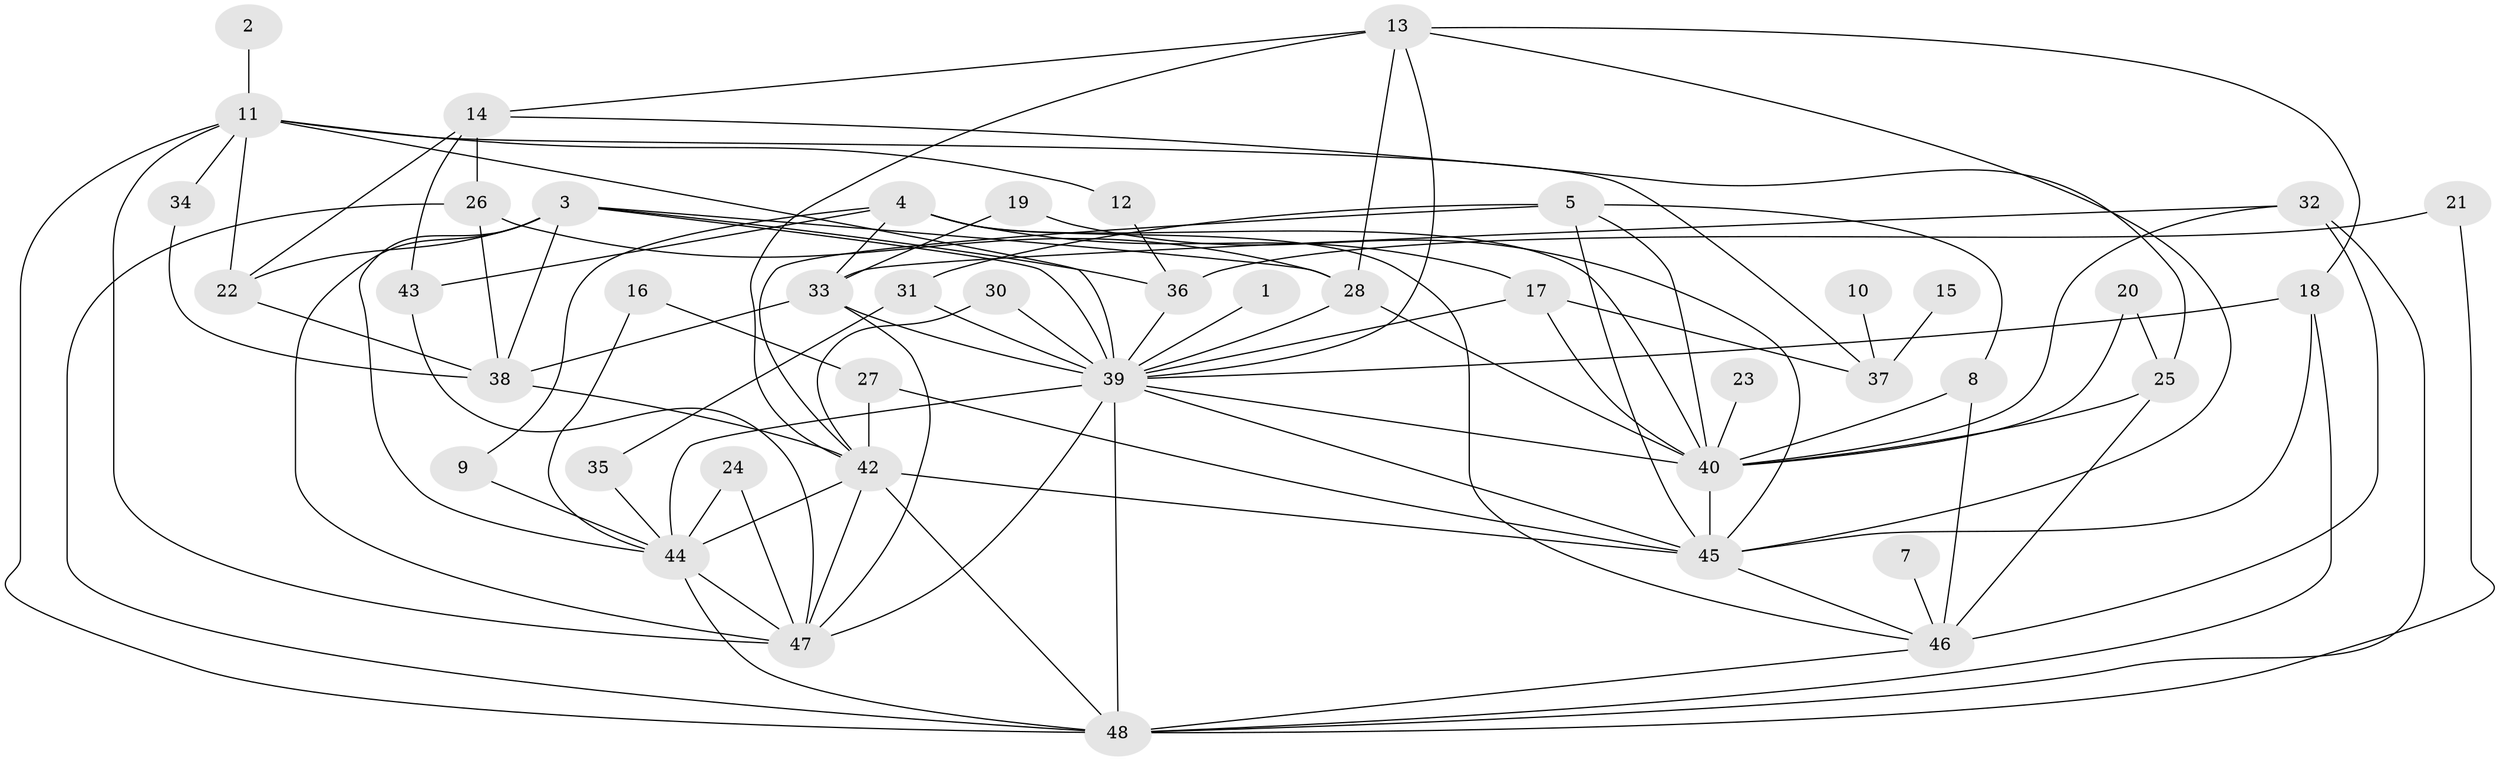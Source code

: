 // original degree distribution, {3: 0.15625, 2: 0.2708333333333333, 1: 0.10416666666666667, 5: 0.16666666666666666, 6: 0.052083333333333336, 0: 0.03125, 4: 0.16666666666666666, 7: 0.020833333333333332, 8: 0.020833333333333332, 9: 0.010416666666666666}
// Generated by graph-tools (version 1.1) at 2025/25/03/09/25 03:25:23]
// undirected, 45 vertices, 101 edges
graph export_dot {
graph [start="1"]
  node [color=gray90,style=filled];
  1;
  2;
  3;
  4;
  5;
  7;
  8;
  9;
  10;
  11;
  12;
  13;
  14;
  15;
  16;
  17;
  18;
  19;
  20;
  21;
  22;
  23;
  24;
  25;
  26;
  27;
  28;
  30;
  31;
  32;
  33;
  34;
  35;
  36;
  37;
  38;
  39;
  40;
  42;
  43;
  44;
  45;
  46;
  47;
  48;
  1 -- 39 [weight=1.0];
  2 -- 11 [weight=1.0];
  3 -- 22 [weight=1.0];
  3 -- 28 [weight=1.0];
  3 -- 36 [weight=1.0];
  3 -- 38 [weight=1.0];
  3 -- 39 [weight=1.0];
  3 -- 44 [weight=1.0];
  3 -- 47 [weight=2.0];
  4 -- 9 [weight=1.0];
  4 -- 17 [weight=1.0];
  4 -- 33 [weight=1.0];
  4 -- 40 [weight=1.0];
  4 -- 43 [weight=1.0];
  4 -- 46 [weight=1.0];
  5 -- 8 [weight=1.0];
  5 -- 31 [weight=1.0];
  5 -- 40 [weight=1.0];
  5 -- 42 [weight=2.0];
  5 -- 45 [weight=1.0];
  7 -- 46 [weight=1.0];
  8 -- 40 [weight=1.0];
  8 -- 46 [weight=1.0];
  9 -- 44 [weight=1.0];
  10 -- 37 [weight=1.0];
  11 -- 12 [weight=1.0];
  11 -- 22 [weight=1.0];
  11 -- 34 [weight=1.0];
  11 -- 37 [weight=1.0];
  11 -- 39 [weight=1.0];
  11 -- 47 [weight=1.0];
  11 -- 48 [weight=1.0];
  12 -- 36 [weight=1.0];
  13 -- 14 [weight=1.0];
  13 -- 18 [weight=1.0];
  13 -- 28 [weight=1.0];
  13 -- 39 [weight=1.0];
  13 -- 42 [weight=1.0];
  13 -- 45 [weight=1.0];
  14 -- 22 [weight=1.0];
  14 -- 25 [weight=1.0];
  14 -- 26 [weight=1.0];
  14 -- 43 [weight=1.0];
  15 -- 37 [weight=1.0];
  16 -- 27 [weight=1.0];
  16 -- 44 [weight=1.0];
  17 -- 37 [weight=1.0];
  17 -- 39 [weight=1.0];
  17 -- 40 [weight=1.0];
  18 -- 39 [weight=1.0];
  18 -- 45 [weight=1.0];
  18 -- 48 [weight=1.0];
  19 -- 33 [weight=1.0];
  19 -- 45 [weight=1.0];
  20 -- 25 [weight=1.0];
  20 -- 40 [weight=1.0];
  21 -- 36 [weight=1.0];
  21 -- 48 [weight=1.0];
  22 -- 38 [weight=1.0];
  23 -- 40 [weight=1.0];
  24 -- 44 [weight=1.0];
  24 -- 47 [weight=1.0];
  25 -- 40 [weight=1.0];
  25 -- 46 [weight=2.0];
  26 -- 28 [weight=1.0];
  26 -- 38 [weight=1.0];
  26 -- 48 [weight=1.0];
  27 -- 42 [weight=1.0];
  27 -- 45 [weight=1.0];
  28 -- 39 [weight=1.0];
  28 -- 40 [weight=1.0];
  30 -- 39 [weight=1.0];
  30 -- 42 [weight=1.0];
  31 -- 35 [weight=1.0];
  31 -- 39 [weight=1.0];
  32 -- 33 [weight=1.0];
  32 -- 40 [weight=1.0];
  32 -- 46 [weight=1.0];
  32 -- 48 [weight=1.0];
  33 -- 38 [weight=1.0];
  33 -- 39 [weight=3.0];
  33 -- 47 [weight=1.0];
  34 -- 38 [weight=1.0];
  35 -- 44 [weight=2.0];
  36 -- 39 [weight=1.0];
  38 -- 42 [weight=1.0];
  39 -- 40 [weight=1.0];
  39 -- 44 [weight=1.0];
  39 -- 45 [weight=1.0];
  39 -- 47 [weight=2.0];
  39 -- 48 [weight=2.0];
  40 -- 45 [weight=1.0];
  42 -- 44 [weight=2.0];
  42 -- 45 [weight=1.0];
  42 -- 47 [weight=2.0];
  42 -- 48 [weight=1.0];
  43 -- 47 [weight=1.0];
  44 -- 47 [weight=1.0];
  44 -- 48 [weight=2.0];
  45 -- 46 [weight=1.0];
  46 -- 48 [weight=1.0];
}
